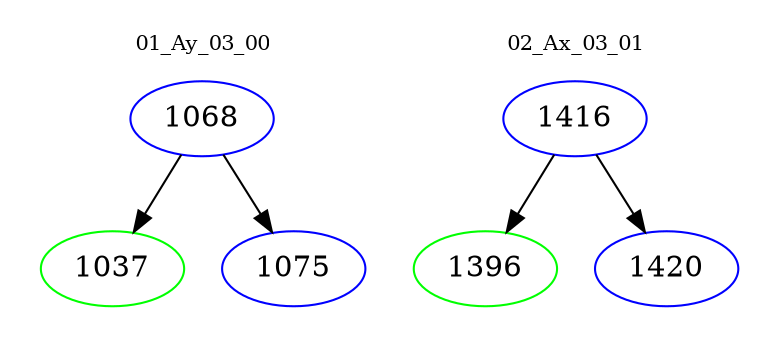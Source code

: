 digraph{
subgraph cluster_0 {
color = white
label = "01_Ay_03_00";
fontsize=10;
T0_1068 [label="1068", color="blue"]
T0_1068 -> T0_1037 [color="black"]
T0_1037 [label="1037", color="green"]
T0_1068 -> T0_1075 [color="black"]
T0_1075 [label="1075", color="blue"]
}
subgraph cluster_1 {
color = white
label = "02_Ax_03_01";
fontsize=10;
T1_1416 [label="1416", color="blue"]
T1_1416 -> T1_1396 [color="black"]
T1_1396 [label="1396", color="green"]
T1_1416 -> T1_1420 [color="black"]
T1_1420 [label="1420", color="blue"]
}
}
